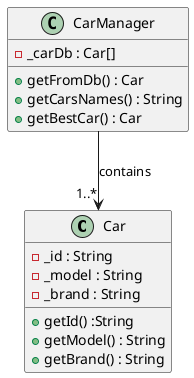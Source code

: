 @startuml
class Car {
    - _id : String
    - _model : String
    - _brand : String
    + getId() :String
    + getModel() : String
    + getBrand() : String
}
class CarManager {
    - _carDb : Car[]
    + getFromDb() : Car
    + getCarsNames() : String
    + getBestCar() : Car
}

CarManager --> "1..*" Car : contains

@enduml